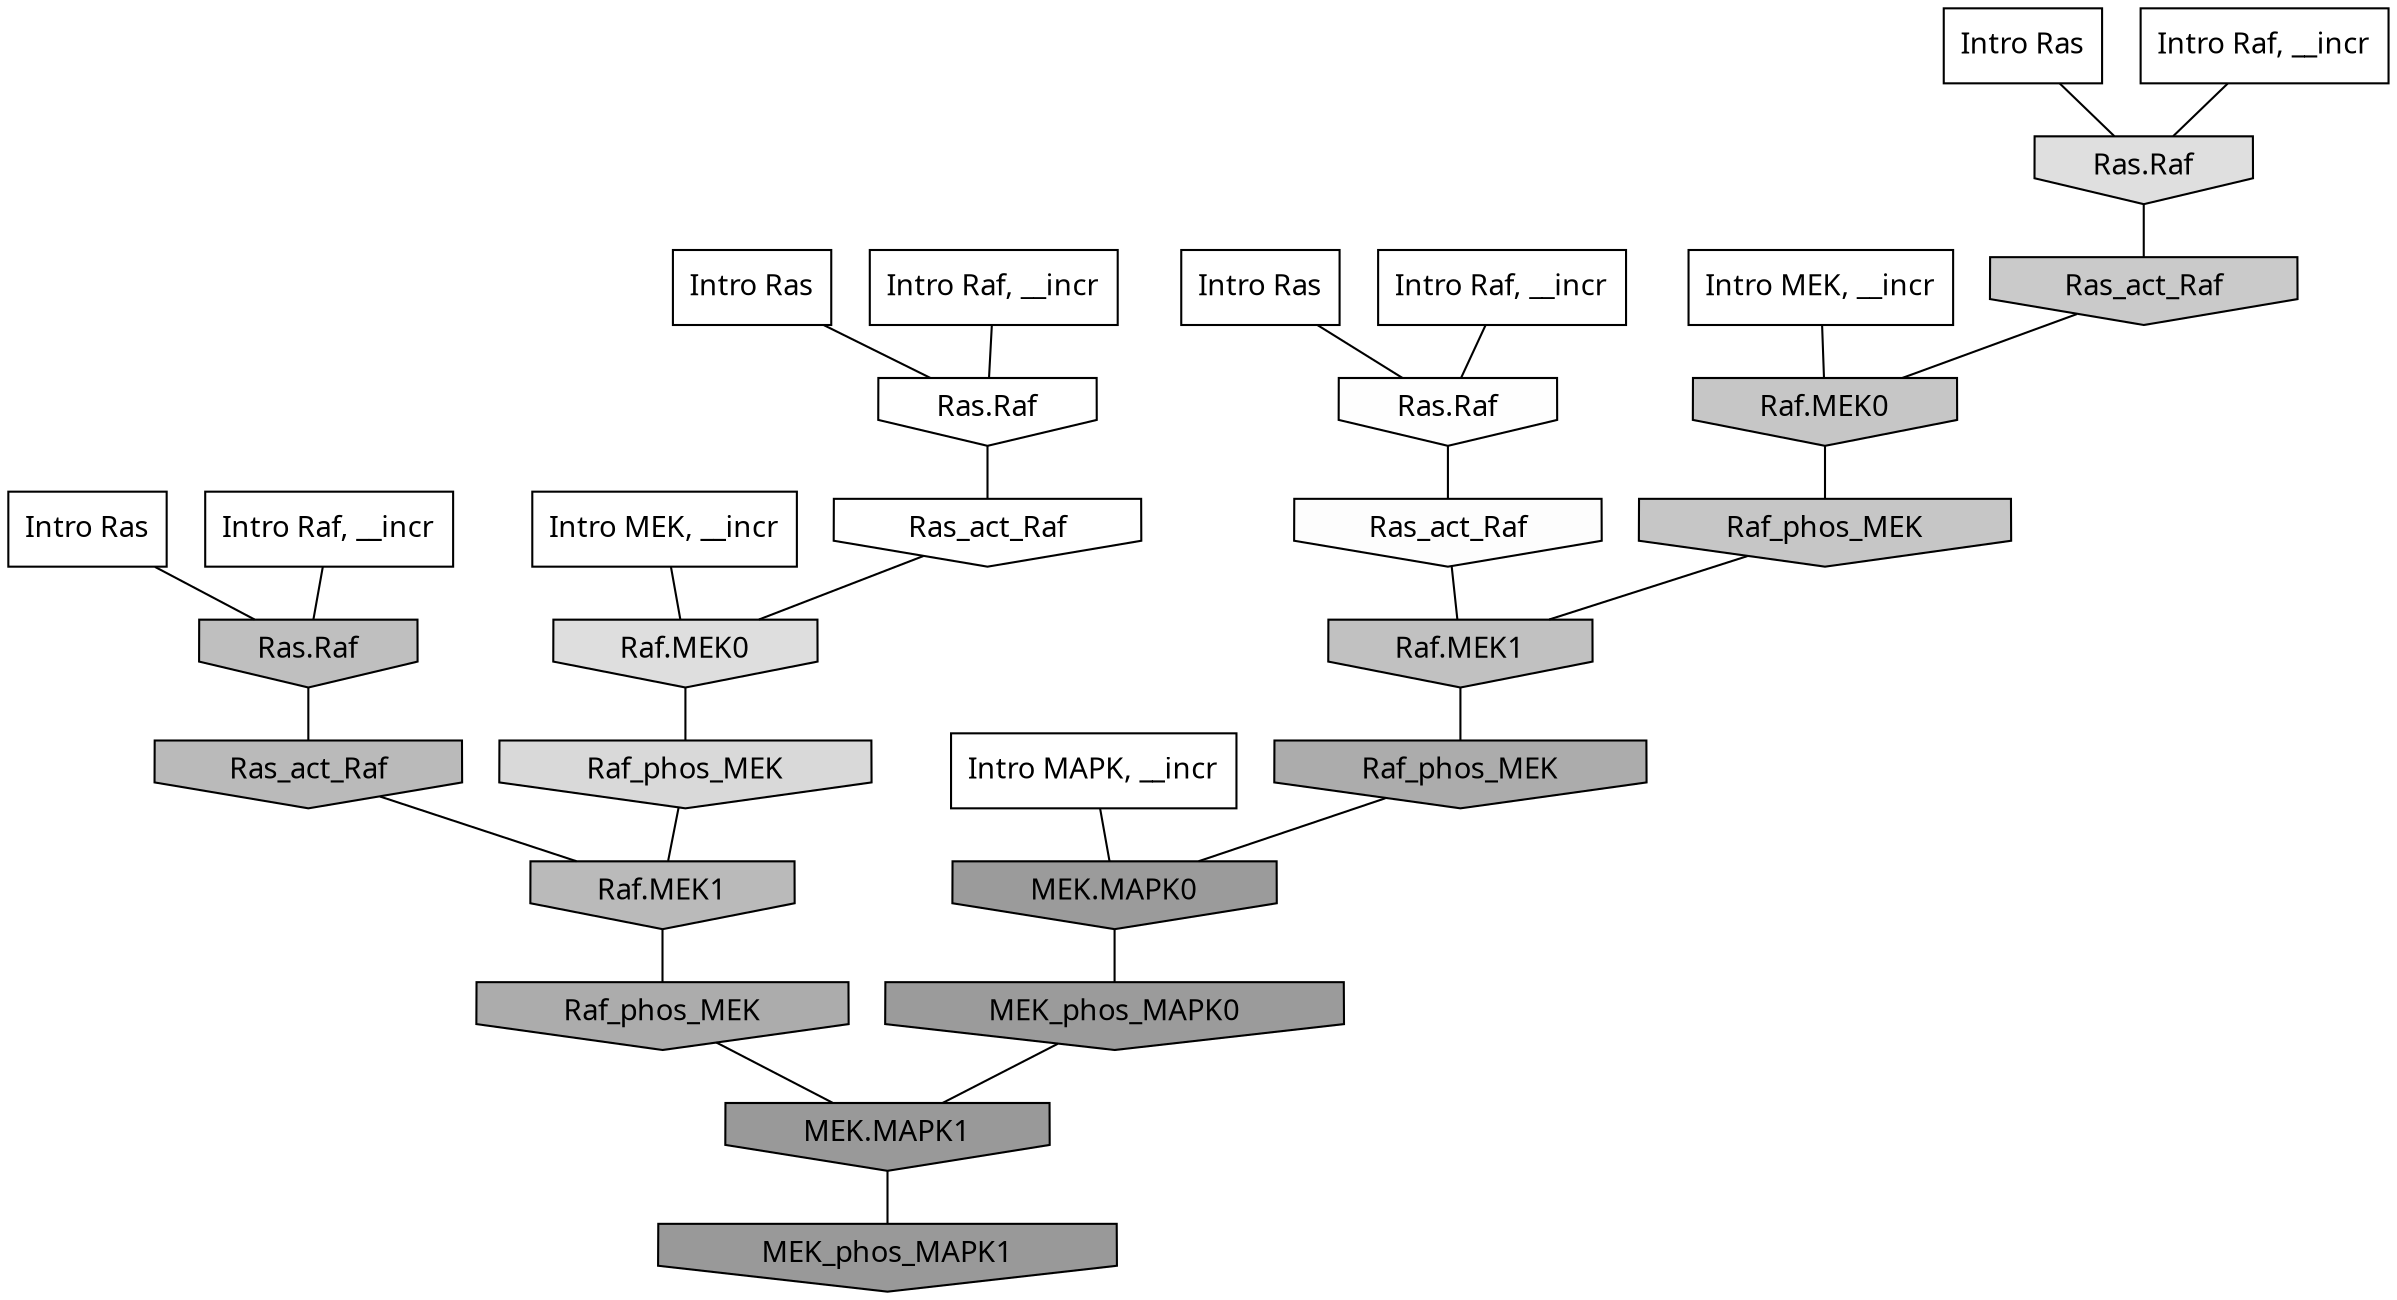digraph G{
  rankdir="TB";
  ranksep=0.30;
  node [fontname="CMU Serif"];
  edge [fontname="CMU Serif"];
  
  7 [label="Intro Ras", shape=rectangle, style=filled, fillcolor="0.000 0.000 1.000"]
  
  58 [label="Intro Ras", shape=rectangle, style=filled, fillcolor="0.000 0.000 1.000"]
  
  64 [label="Intro Ras", shape=rectangle, style=filled, fillcolor="0.000 0.000 1.000"]
  
  71 [label="Intro Ras", shape=rectangle, style=filled, fillcolor="0.000 0.000 1.000"]
  
  252 [label="Intro Raf, __incr", shape=rectangle, style=filled, fillcolor="0.000 0.000 1.000"]
  
  472 [label="Intro Raf, __incr", shape=rectangle, style=filled, fillcolor="0.000 0.000 1.000"]
  
  518 [label="Intro Raf, __incr", shape=rectangle, style=filled, fillcolor="0.000 0.000 1.000"]
  
  942 [label="Intro Raf, __incr", shape=rectangle, style=filled, fillcolor="0.000 0.000 1.000"]
  
  1714 [label="Intro MEK, __incr", shape=rectangle, style=filled, fillcolor="0.000 0.000 1.000"]
  
  2021 [label="Intro MEK, __incr", shape=rectangle, style=filled, fillcolor="0.000 0.000 1.000"]
  
  2442 [label="Intro MAPK, __incr", shape=rectangle, style=filled, fillcolor="0.000 0.000 1.000"]
  
  3281 [label="Ras.Raf", shape=invhouse, style=filled, fillcolor="0.000 0.000 1.000"]
  
  3304 [label="Ras_act_Raf", shape=invhouse, style=filled, fillcolor="0.000 0.000 1.000"]
  
  3353 [label="Ras.Raf", shape=invhouse, style=filled, fillcolor="0.000 0.000 0.993"]
  
  3356 [label="Ras_act_Raf", shape=invhouse, style=filled, fillcolor="0.000 0.000 0.991"]
  
  4838 [label="Ras.Raf", shape=invhouse, style=filled, fillcolor="0.000 0.000 0.872"]
  
  4887 [label="Raf.MEK0", shape=invhouse, style=filled, fillcolor="0.000 0.000 0.868"]
  
  5166 [label="Raf_phos_MEK", shape=invhouse, style=filled, fillcolor="0.000 0.000 0.850"]
  
  6316 [label="Ras_act_Raf", shape=invhouse, style=filled, fillcolor="0.000 0.000 0.790"]
  
  6651 [label="Raf.MEK0", shape=invhouse, style=filled, fillcolor="0.000 0.000 0.777"]
  
  6672 [label="Raf_phos_MEK", shape=invhouse, style=filled, fillcolor="0.000 0.000 0.776"]
  
  7208 [label="Raf.MEK1", shape=invhouse, style=filled, fillcolor="0.000 0.000 0.757"]
  
  7539 [label="Ras.Raf", shape=invhouse, style=filled, fillcolor="0.000 0.000 0.748"]
  
  8118 [label="Ras_act_Raf", shape=invhouse, style=filled, fillcolor="0.000 0.000 0.729"]
  
  8120 [label="Raf.MEK1", shape=invhouse, style=filled, fillcolor="0.000 0.000 0.729"]
  
  10234 [label="Raf_phos_MEK", shape=invhouse, style=filled, fillcolor="0.000 0.000 0.674"]
  
  10334 [label="Raf_phos_MEK", shape=invhouse, style=filled, fillcolor="0.000 0.000 0.673"]
  
  14113 [label="MEK.MAPK0", shape=invhouse, style=filled, fillcolor="0.000 0.000 0.608"]
  
  14144 [label="MEK_phos_MAPK0", shape=invhouse, style=filled, fillcolor="0.000 0.000 0.608"]
  
  14674 [label="MEK.MAPK1", shape=invhouse, style=filled, fillcolor="0.000 0.000 0.601"]
  
  14769 [label="MEK_phos_MAPK1", shape=invhouse, style=filled, fillcolor="0.000 0.000 0.600"]
  
  
  14674 -> 14769 [dir=none, color="0.000 0.000 0.000"] 
  14144 -> 14674 [dir=none, color="0.000 0.000 0.000"] 
  14113 -> 14144 [dir=none, color="0.000 0.000 0.000"] 
  10334 -> 14674 [dir=none, color="0.000 0.000 0.000"] 
  10234 -> 14113 [dir=none, color="0.000 0.000 0.000"] 
  8120 -> 10334 [dir=none, color="0.000 0.000 0.000"] 
  8118 -> 8120 [dir=none, color="0.000 0.000 0.000"] 
  7539 -> 8118 [dir=none, color="0.000 0.000 0.000"] 
  7208 -> 10234 [dir=none, color="0.000 0.000 0.000"] 
  6672 -> 7208 [dir=none, color="0.000 0.000 0.000"] 
  6651 -> 6672 [dir=none, color="0.000 0.000 0.000"] 
  6316 -> 6651 [dir=none, color="0.000 0.000 0.000"] 
  5166 -> 8120 [dir=none, color="0.000 0.000 0.000"] 
  4887 -> 5166 [dir=none, color="0.000 0.000 0.000"] 
  4838 -> 6316 [dir=none, color="0.000 0.000 0.000"] 
  3356 -> 7208 [dir=none, color="0.000 0.000 0.000"] 
  3353 -> 3356 [dir=none, color="0.000 0.000 0.000"] 
  3304 -> 4887 [dir=none, color="0.000 0.000 0.000"] 
  3281 -> 3304 [dir=none, color="0.000 0.000 0.000"] 
  2442 -> 14113 [dir=none, color="0.000 0.000 0.000"] 
  2021 -> 4887 [dir=none, color="0.000 0.000 0.000"] 
  1714 -> 6651 [dir=none, color="0.000 0.000 0.000"] 
  942 -> 3353 [dir=none, color="0.000 0.000 0.000"] 
  518 -> 7539 [dir=none, color="0.000 0.000 0.000"] 
  472 -> 3281 [dir=none, color="0.000 0.000 0.000"] 
  252 -> 4838 [dir=none, color="0.000 0.000 0.000"] 
  71 -> 4838 [dir=none, color="0.000 0.000 0.000"] 
  64 -> 3281 [dir=none, color="0.000 0.000 0.000"] 
  58 -> 3353 [dir=none, color="0.000 0.000 0.000"] 
  7 -> 7539 [dir=none, color="0.000 0.000 0.000"] 
  
  }

